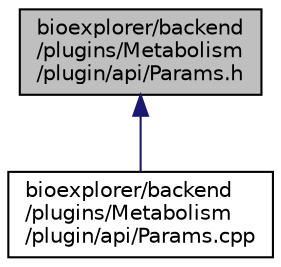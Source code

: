 digraph "bioexplorer/backend/plugins/Metabolism/plugin/api/Params.h"
{
 // LATEX_PDF_SIZE
  edge [fontname="Helvetica",fontsize="10",labelfontname="Helvetica",labelfontsize="10"];
  node [fontname="Helvetica",fontsize="10",shape=record];
  Node1 [label="bioexplorer/backend\l/plugins/Metabolism\l/plugin/api/Params.h",height=0.2,width=0.4,color="black", fillcolor="grey75", style="filled", fontcolor="black",tooltip=" "];
  Node1 -> Node2 [dir="back",color="midnightblue",fontsize="10",style="solid",fontname="Helvetica"];
  Node2 [label="bioexplorer/backend\l/plugins/Metabolism\l/plugin/api/Params.cpp",height=0.2,width=0.4,color="black", fillcolor="white", style="filled",URL="$dc/d10/bioexplorer_2backend_2plugins_2Metabolism_2plugin_2api_2Params_8cpp.html",tooltip=" "];
}
